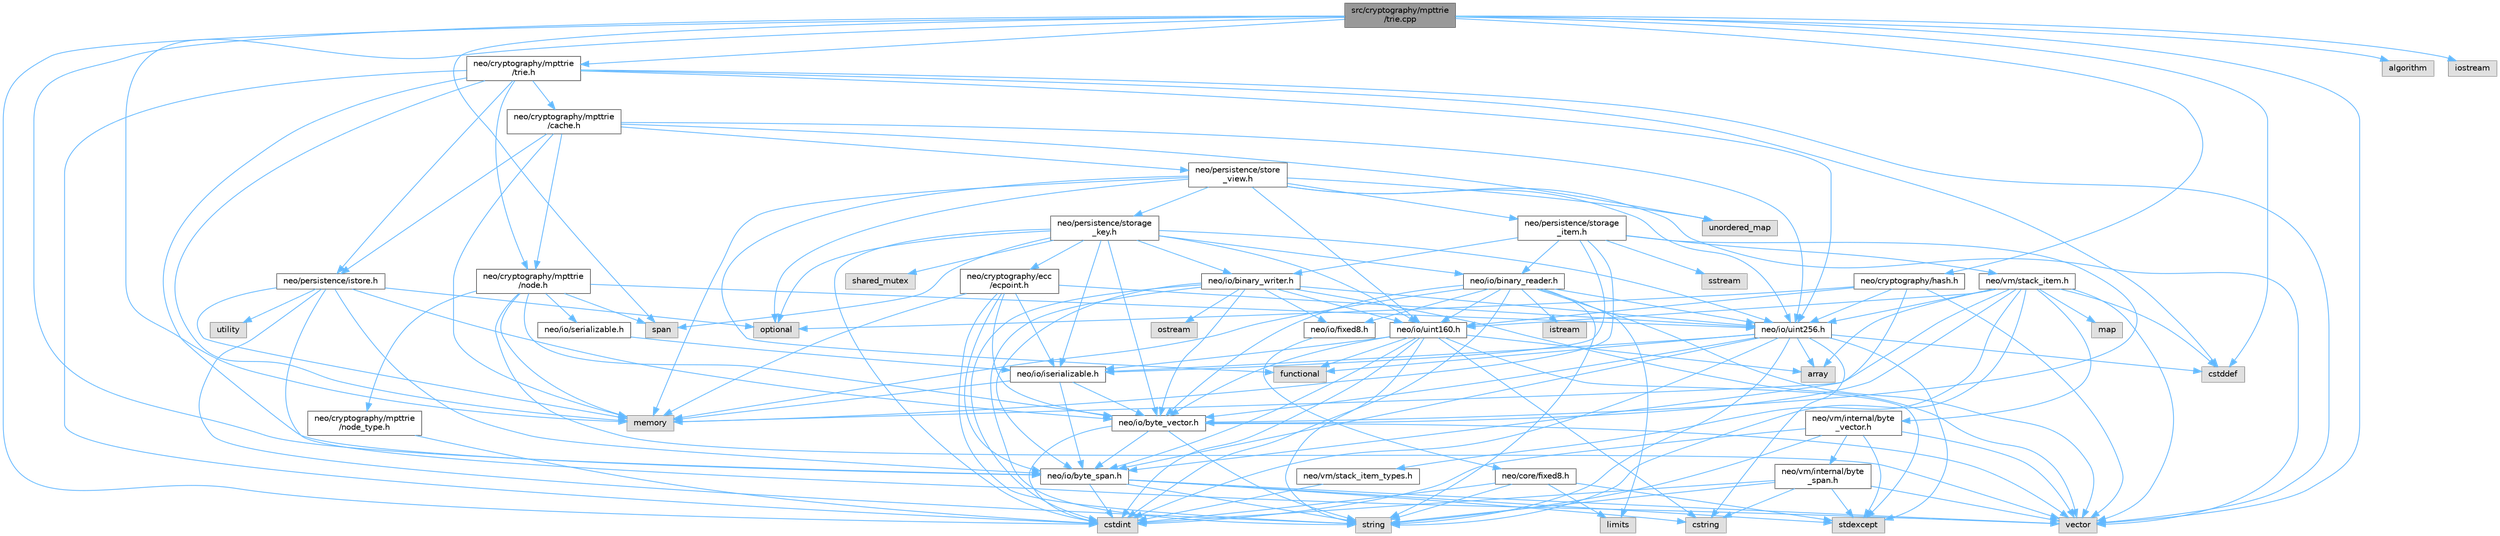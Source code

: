 digraph "src/cryptography/mpttrie/trie.cpp"
{
 // LATEX_PDF_SIZE
  bgcolor="transparent";
  edge [fontname=Helvetica,fontsize=10,labelfontname=Helvetica,labelfontsize=10];
  node [fontname=Helvetica,fontsize=10,shape=box,height=0.2,width=0.4];
  Node1 [id="Node000001",label="src/cryptography/mpttrie\l/trie.cpp",height=0.2,width=0.4,color="gray40", fillcolor="grey60", style="filled", fontcolor="black",tooltip=" "];
  Node1 -> Node2 [id="edge1_Node000001_Node000002",color="steelblue1",style="solid",tooltip=" "];
  Node2 [id="Node000002",label="neo/cryptography/hash.h",height=0.2,width=0.4,color="grey40", fillcolor="white", style="filled",URL="$hash_8h.html",tooltip=" "];
  Node2 -> Node3 [id="edge2_Node000002_Node000003",color="steelblue1",style="solid",tooltip=" "];
  Node3 [id="Node000003",label="neo/io/byte_span.h",height=0.2,width=0.4,color="grey40", fillcolor="white", style="filled",URL="$io_2byte__span_8h.html",tooltip=" "];
  Node3 -> Node4 [id="edge3_Node000003_Node000004",color="steelblue1",style="solid",tooltip=" "];
  Node4 [id="Node000004",label="cstdint",height=0.2,width=0.4,color="grey60", fillcolor="#E0E0E0", style="filled",tooltip=" "];
  Node3 -> Node5 [id="edge4_Node000003_Node000005",color="steelblue1",style="solid",tooltip=" "];
  Node5 [id="Node000005",label="cstring",height=0.2,width=0.4,color="grey60", fillcolor="#E0E0E0", style="filled",tooltip=" "];
  Node3 -> Node6 [id="edge5_Node000003_Node000006",color="steelblue1",style="solid",tooltip=" "];
  Node6 [id="Node000006",label="stdexcept",height=0.2,width=0.4,color="grey60", fillcolor="#E0E0E0", style="filled",tooltip=" "];
  Node3 -> Node7 [id="edge6_Node000003_Node000007",color="steelblue1",style="solid",tooltip=" "];
  Node7 [id="Node000007",label="string",height=0.2,width=0.4,color="grey60", fillcolor="#E0E0E0", style="filled",tooltip=" "];
  Node3 -> Node8 [id="edge7_Node000003_Node000008",color="steelblue1",style="solid",tooltip=" "];
  Node8 [id="Node000008",label="vector",height=0.2,width=0.4,color="grey60", fillcolor="#E0E0E0", style="filled",tooltip=" "];
  Node2 -> Node9 [id="edge8_Node000002_Node000009",color="steelblue1",style="solid",tooltip=" "];
  Node9 [id="Node000009",label="neo/io/uint160.h",height=0.2,width=0.4,color="grey40", fillcolor="white", style="filled",URL="$uint160_8h.html",tooltip=" "];
  Node9 -> Node3 [id="edge9_Node000009_Node000003",color="steelblue1",style="solid",tooltip=" "];
  Node9 -> Node10 [id="edge10_Node000009_Node000010",color="steelblue1",style="solid",tooltip=" "];
  Node10 [id="Node000010",label="neo/io/byte_vector.h",height=0.2,width=0.4,color="grey40", fillcolor="white", style="filled",URL="$io_2byte__vector_8h.html",tooltip=" "];
  Node10 -> Node3 [id="edge11_Node000010_Node000003",color="steelblue1",style="solid",tooltip=" "];
  Node10 -> Node4 [id="edge12_Node000010_Node000004",color="steelblue1",style="solid",tooltip=" "];
  Node10 -> Node7 [id="edge13_Node000010_Node000007",color="steelblue1",style="solid",tooltip=" "];
  Node10 -> Node8 [id="edge14_Node000010_Node000008",color="steelblue1",style="solid",tooltip=" "];
  Node9 -> Node11 [id="edge15_Node000009_Node000011",color="steelblue1",style="solid",tooltip=" "];
  Node11 [id="Node000011",label="neo/io/iserializable.h",height=0.2,width=0.4,color="grey40", fillcolor="white", style="filled",URL="$iserializable_8h.html",tooltip=" "];
  Node11 -> Node3 [id="edge16_Node000011_Node000003",color="steelblue1",style="solid",tooltip=" "];
  Node11 -> Node10 [id="edge17_Node000011_Node000010",color="steelblue1",style="solid",tooltip=" "];
  Node11 -> Node12 [id="edge18_Node000011_Node000012",color="steelblue1",style="solid",tooltip=" "];
  Node12 [id="Node000012",label="memory",height=0.2,width=0.4,color="grey60", fillcolor="#E0E0E0", style="filled",tooltip=" "];
  Node9 -> Node13 [id="edge19_Node000009_Node000013",color="steelblue1",style="solid",tooltip=" "];
  Node13 [id="Node000013",label="array",height=0.2,width=0.4,color="grey60", fillcolor="#E0E0E0", style="filled",tooltip=" "];
  Node9 -> Node4 [id="edge20_Node000009_Node000004",color="steelblue1",style="solid",tooltip=" "];
  Node9 -> Node5 [id="edge21_Node000009_Node000005",color="steelblue1",style="solid",tooltip=" "];
  Node9 -> Node14 [id="edge22_Node000009_Node000014",color="steelblue1",style="solid",tooltip=" "];
  Node14 [id="Node000014",label="functional",height=0.2,width=0.4,color="grey60", fillcolor="#E0E0E0", style="filled",tooltip=" "];
  Node9 -> Node6 [id="edge23_Node000009_Node000006",color="steelblue1",style="solid",tooltip=" "];
  Node9 -> Node7 [id="edge24_Node000009_Node000007",color="steelblue1",style="solid",tooltip=" "];
  Node2 -> Node15 [id="edge25_Node000002_Node000015",color="steelblue1",style="solid",tooltip=" "];
  Node15 [id="Node000015",label="neo/io/uint256.h",height=0.2,width=0.4,color="grey40", fillcolor="white", style="filled",URL="$uint256_8h.html",tooltip=" "];
  Node15 -> Node3 [id="edge26_Node000015_Node000003",color="steelblue1",style="solid",tooltip=" "];
  Node15 -> Node10 [id="edge27_Node000015_Node000010",color="steelblue1",style="solid",tooltip=" "];
  Node15 -> Node11 [id="edge28_Node000015_Node000011",color="steelblue1",style="solid",tooltip=" "];
  Node15 -> Node13 [id="edge29_Node000015_Node000013",color="steelblue1",style="solid",tooltip=" "];
  Node15 -> Node16 [id="edge30_Node000015_Node000016",color="steelblue1",style="solid",tooltip=" "];
  Node16 [id="Node000016",label="cstddef",height=0.2,width=0.4,color="grey60", fillcolor="#E0E0E0", style="filled",tooltip=" "];
  Node15 -> Node4 [id="edge31_Node000015_Node000004",color="steelblue1",style="solid",tooltip=" "];
  Node15 -> Node5 [id="edge32_Node000015_Node000005",color="steelblue1",style="solid",tooltip=" "];
  Node15 -> Node14 [id="edge33_Node000015_Node000014",color="steelblue1",style="solid",tooltip=" "];
  Node15 -> Node6 [id="edge34_Node000015_Node000006",color="steelblue1",style="solid",tooltip=" "];
  Node15 -> Node7 [id="edge35_Node000015_Node000007",color="steelblue1",style="solid",tooltip=" "];
  Node2 -> Node17 [id="edge36_Node000002_Node000017",color="steelblue1",style="solid",tooltip=" "];
  Node17 [id="Node000017",label="optional",height=0.2,width=0.4,color="grey60", fillcolor="#E0E0E0", style="filled",tooltip=" "];
  Node2 -> Node8 [id="edge37_Node000002_Node000008",color="steelblue1",style="solid",tooltip=" "];
  Node1 -> Node18 [id="edge38_Node000001_Node000018",color="steelblue1",style="solid",tooltip=" "];
  Node18 [id="Node000018",label="neo/cryptography/mpttrie\l/trie.h",height=0.2,width=0.4,color="grey40", fillcolor="white", style="filled",URL="$trie_8h.html",tooltip=" "];
  Node18 -> Node19 [id="edge39_Node000018_Node000019",color="steelblue1",style="solid",tooltip=" "];
  Node19 [id="Node000019",label="neo/cryptography/mpttrie\l/cache.h",height=0.2,width=0.4,color="grey40", fillcolor="white", style="filled",URL="$cryptography_2mpttrie_2cache_8h.html",tooltip=" "];
  Node19 -> Node20 [id="edge40_Node000019_Node000020",color="steelblue1",style="solid",tooltip=" "];
  Node20 [id="Node000020",label="neo/cryptography/mpttrie\l/node.h",height=0.2,width=0.4,color="grey40", fillcolor="white", style="filled",URL="$node_8h.html",tooltip=" "];
  Node20 -> Node21 [id="edge41_Node000020_Node000021",color="steelblue1",style="solid",tooltip=" "];
  Node21 [id="Node000021",label="neo/cryptography/mpttrie\l/node_type.h",height=0.2,width=0.4,color="grey40", fillcolor="white", style="filled",URL="$node__type_8h.html",tooltip=" "];
  Node21 -> Node4 [id="edge42_Node000021_Node000004",color="steelblue1",style="solid",tooltip=" "];
  Node20 -> Node10 [id="edge43_Node000020_Node000010",color="steelblue1",style="solid",tooltip=" "];
  Node20 -> Node22 [id="edge44_Node000020_Node000022",color="steelblue1",style="solid",tooltip=" "];
  Node22 [id="Node000022",label="neo/io/serializable.h",height=0.2,width=0.4,color="grey40", fillcolor="white", style="filled",URL="$serializable_8h.html",tooltip=" "];
  Node22 -> Node11 [id="edge45_Node000022_Node000011",color="steelblue1",style="solid",tooltip=" "];
  Node20 -> Node15 [id="edge46_Node000020_Node000015",color="steelblue1",style="solid",tooltip=" "];
  Node20 -> Node12 [id="edge47_Node000020_Node000012",color="steelblue1",style="solid",tooltip=" "];
  Node20 -> Node23 [id="edge48_Node000020_Node000023",color="steelblue1",style="solid",tooltip=" "];
  Node23 [id="Node000023",label="span",height=0.2,width=0.4,color="grey60", fillcolor="#E0E0E0", style="filled",tooltip=" "];
  Node20 -> Node8 [id="edge49_Node000020_Node000008",color="steelblue1",style="solid",tooltip=" "];
  Node19 -> Node15 [id="edge50_Node000019_Node000015",color="steelblue1",style="solid",tooltip=" "];
  Node19 -> Node24 [id="edge51_Node000019_Node000024",color="steelblue1",style="solid",tooltip=" "];
  Node24 [id="Node000024",label="neo/persistence/istore.h",height=0.2,width=0.4,color="grey40", fillcolor="white", style="filled",URL="$istore_8h.html",tooltip=" "];
  Node24 -> Node3 [id="edge52_Node000024_Node000003",color="steelblue1",style="solid",tooltip=" "];
  Node24 -> Node10 [id="edge53_Node000024_Node000010",color="steelblue1",style="solid",tooltip=" "];
  Node24 -> Node12 [id="edge54_Node000024_Node000012",color="steelblue1",style="solid",tooltip=" "];
  Node24 -> Node17 [id="edge55_Node000024_Node000017",color="steelblue1",style="solid",tooltip=" "];
  Node24 -> Node7 [id="edge56_Node000024_Node000007",color="steelblue1",style="solid",tooltip=" "];
  Node24 -> Node25 [id="edge57_Node000024_Node000025",color="steelblue1",style="solid",tooltip=" "];
  Node25 [id="Node000025",label="utility",height=0.2,width=0.4,color="grey60", fillcolor="#E0E0E0", style="filled",tooltip=" "];
  Node24 -> Node8 [id="edge58_Node000024_Node000008",color="steelblue1",style="solid",tooltip=" "];
  Node19 -> Node26 [id="edge59_Node000019_Node000026",color="steelblue1",style="solid",tooltip=" "];
  Node26 [id="Node000026",label="neo/persistence/store\l_view.h",height=0.2,width=0.4,color="grey40", fillcolor="white", style="filled",URL="$store__view_8h.html",tooltip=" "];
  Node26 -> Node9 [id="edge60_Node000026_Node000009",color="steelblue1",style="solid",tooltip=" "];
  Node26 -> Node15 [id="edge61_Node000026_Node000015",color="steelblue1",style="solid",tooltip=" "];
  Node26 -> Node27 [id="edge62_Node000026_Node000027",color="steelblue1",style="solid",tooltip=" "];
  Node27 [id="Node000027",label="neo/persistence/storage\l_item.h",height=0.2,width=0.4,color="grey40", fillcolor="white", style="filled",URL="$persistence_2storage__item_8h.html",tooltip=" "];
  Node27 -> Node28 [id="edge63_Node000027_Node000028",color="steelblue1",style="solid",tooltip=" "];
  Node28 [id="Node000028",label="neo/io/binary_reader.h",height=0.2,width=0.4,color="grey40", fillcolor="white", style="filled",URL="$binary__reader_8h.html",tooltip=" "];
  Node28 -> Node10 [id="edge64_Node000028_Node000010",color="steelblue1",style="solid",tooltip=" "];
  Node28 -> Node29 [id="edge65_Node000028_Node000029",color="steelblue1",style="solid",tooltip=" "];
  Node29 [id="Node000029",label="neo/io/fixed8.h",height=0.2,width=0.4,color="grey40", fillcolor="white", style="filled",URL="$io_2fixed8_8h.html",tooltip=" "];
  Node29 -> Node30 [id="edge66_Node000029_Node000030",color="steelblue1",style="solid",tooltip=" "];
  Node30 [id="Node000030",label="neo/core/fixed8.h",height=0.2,width=0.4,color="grey40", fillcolor="white", style="filled",URL="$core_2fixed8_8h.html",tooltip=" "];
  Node30 -> Node4 [id="edge67_Node000030_Node000004",color="steelblue1",style="solid",tooltip=" "];
  Node30 -> Node31 [id="edge68_Node000030_Node000031",color="steelblue1",style="solid",tooltip=" "];
  Node31 [id="Node000031",label="limits",height=0.2,width=0.4,color="grey60", fillcolor="#E0E0E0", style="filled",tooltip=" "];
  Node30 -> Node6 [id="edge69_Node000030_Node000006",color="steelblue1",style="solid",tooltip=" "];
  Node30 -> Node7 [id="edge70_Node000030_Node000007",color="steelblue1",style="solid",tooltip=" "];
  Node28 -> Node9 [id="edge71_Node000028_Node000009",color="steelblue1",style="solid",tooltip=" "];
  Node28 -> Node15 [id="edge72_Node000028_Node000015",color="steelblue1",style="solid",tooltip=" "];
  Node28 -> Node4 [id="edge73_Node000028_Node000004",color="steelblue1",style="solid",tooltip=" "];
  Node28 -> Node32 [id="edge74_Node000028_Node000032",color="steelblue1",style="solid",tooltip=" "];
  Node32 [id="Node000032",label="istream",height=0.2,width=0.4,color="grey60", fillcolor="#E0E0E0", style="filled",tooltip=" "];
  Node28 -> Node31 [id="edge75_Node000028_Node000031",color="steelblue1",style="solid",tooltip=" "];
  Node28 -> Node12 [id="edge76_Node000028_Node000012",color="steelblue1",style="solid",tooltip=" "];
  Node28 -> Node7 [id="edge77_Node000028_Node000007",color="steelblue1",style="solid",tooltip=" "];
  Node28 -> Node8 [id="edge78_Node000028_Node000008",color="steelblue1",style="solid",tooltip=" "];
  Node27 -> Node33 [id="edge79_Node000027_Node000033",color="steelblue1",style="solid",tooltip=" "];
  Node33 [id="Node000033",label="neo/io/binary_writer.h",height=0.2,width=0.4,color="grey40", fillcolor="white", style="filled",URL="$binary__writer_8h.html",tooltip=" "];
  Node33 -> Node3 [id="edge80_Node000033_Node000003",color="steelblue1",style="solid",tooltip=" "];
  Node33 -> Node10 [id="edge81_Node000033_Node000010",color="steelblue1",style="solid",tooltip=" "];
  Node33 -> Node29 [id="edge82_Node000033_Node000029",color="steelblue1",style="solid",tooltip=" "];
  Node33 -> Node9 [id="edge83_Node000033_Node000009",color="steelblue1",style="solid",tooltip=" "];
  Node33 -> Node15 [id="edge84_Node000033_Node000015",color="steelblue1",style="solid",tooltip=" "];
  Node33 -> Node4 [id="edge85_Node000033_Node000004",color="steelblue1",style="solid",tooltip=" "];
  Node33 -> Node34 [id="edge86_Node000033_Node000034",color="steelblue1",style="solid",tooltip=" "];
  Node34 [id="Node000034",label="ostream",height=0.2,width=0.4,color="grey60", fillcolor="#E0E0E0", style="filled",tooltip=" "];
  Node33 -> Node7 [id="edge87_Node000033_Node000007",color="steelblue1",style="solid",tooltip=" "];
  Node33 -> Node8 [id="edge88_Node000033_Node000008",color="steelblue1",style="solid",tooltip=" "];
  Node27 -> Node10 [id="edge89_Node000027_Node000010",color="steelblue1",style="solid",tooltip=" "];
  Node27 -> Node11 [id="edge90_Node000027_Node000011",color="steelblue1",style="solid",tooltip=" "];
  Node27 -> Node35 [id="edge91_Node000027_Node000035",color="steelblue1",style="solid",tooltip=" "];
  Node35 [id="Node000035",label="neo/vm/stack_item.h",height=0.2,width=0.4,color="grey40", fillcolor="white", style="filled",URL="$stack__item_8h.html",tooltip=" "];
  Node35 -> Node10 [id="edge92_Node000035_Node000010",color="steelblue1",style="solid",tooltip=" "];
  Node35 -> Node9 [id="edge93_Node000035_Node000009",color="steelblue1",style="solid",tooltip=" "];
  Node35 -> Node15 [id="edge94_Node000035_Node000015",color="steelblue1",style="solid",tooltip=" "];
  Node35 -> Node36 [id="edge95_Node000035_Node000036",color="steelblue1",style="solid",tooltip=" "];
  Node36 [id="Node000036",label="neo/vm/internal/byte\l_vector.h",height=0.2,width=0.4,color="grey40", fillcolor="white", style="filled",URL="$vm_2internal_2byte__vector_8h.html",tooltip=" "];
  Node36 -> Node37 [id="edge96_Node000036_Node000037",color="steelblue1",style="solid",tooltip=" "];
  Node37 [id="Node000037",label="neo/vm/internal/byte\l_span.h",height=0.2,width=0.4,color="grey40", fillcolor="white", style="filled",URL="$vm_2internal_2byte__span_8h.html",tooltip=" "];
  Node37 -> Node4 [id="edge97_Node000037_Node000004",color="steelblue1",style="solid",tooltip=" "];
  Node37 -> Node5 [id="edge98_Node000037_Node000005",color="steelblue1",style="solid",tooltip=" "];
  Node37 -> Node6 [id="edge99_Node000037_Node000006",color="steelblue1",style="solid",tooltip=" "];
  Node37 -> Node7 [id="edge100_Node000037_Node000007",color="steelblue1",style="solid",tooltip=" "];
  Node37 -> Node8 [id="edge101_Node000037_Node000008",color="steelblue1",style="solid",tooltip=" "];
  Node36 -> Node4 [id="edge102_Node000036_Node000004",color="steelblue1",style="solid",tooltip=" "];
  Node36 -> Node6 [id="edge103_Node000036_Node000006",color="steelblue1",style="solid",tooltip=" "];
  Node36 -> Node7 [id="edge104_Node000036_Node000007",color="steelblue1",style="solid",tooltip=" "];
  Node36 -> Node8 [id="edge105_Node000036_Node000008",color="steelblue1",style="solid",tooltip=" "];
  Node35 -> Node38 [id="edge106_Node000035_Node000038",color="steelblue1",style="solid",tooltip=" "];
  Node38 [id="Node000038",label="neo/vm/stack_item_types.h",height=0.2,width=0.4,color="grey40", fillcolor="white", style="filled",URL="$stack__item__types_8h.html",tooltip=" "];
  Node38 -> Node4 [id="edge107_Node000038_Node000004",color="steelblue1",style="solid",tooltip=" "];
  Node35 -> Node13 [id="edge108_Node000035_Node000013",color="steelblue1",style="solid",tooltip=" "];
  Node35 -> Node16 [id="edge109_Node000035_Node000016",color="steelblue1",style="solid",tooltip=" "];
  Node35 -> Node39 [id="edge110_Node000035_Node000039",color="steelblue1",style="solid",tooltip=" "];
  Node39 [id="Node000039",label="map",height=0.2,width=0.4,color="grey60", fillcolor="#E0E0E0", style="filled",tooltip=" "];
  Node35 -> Node12 [id="edge111_Node000035_Node000012",color="steelblue1",style="solid",tooltip=" "];
  Node35 -> Node7 [id="edge112_Node000035_Node000007",color="steelblue1",style="solid",tooltip=" "];
  Node35 -> Node8 [id="edge113_Node000035_Node000008",color="steelblue1",style="solid",tooltip=" "];
  Node27 -> Node12 [id="edge114_Node000027_Node000012",color="steelblue1",style="solid",tooltip=" "];
  Node27 -> Node40 [id="edge115_Node000027_Node000040",color="steelblue1",style="solid",tooltip=" "];
  Node40 [id="Node000040",label="sstream",height=0.2,width=0.4,color="grey60", fillcolor="#E0E0E0", style="filled",tooltip=" "];
  Node26 -> Node41 [id="edge116_Node000026_Node000041",color="steelblue1",style="solid",tooltip=" "];
  Node41 [id="Node000041",label="neo/persistence/storage\l_key.h",height=0.2,width=0.4,color="grey40", fillcolor="white", style="filled",URL="$persistence_2storage__key_8h.html",tooltip=" "];
  Node41 -> Node42 [id="edge117_Node000041_Node000042",color="steelblue1",style="solid",tooltip=" "];
  Node42 [id="Node000042",label="neo/cryptography/ecc\l/ecpoint.h",height=0.2,width=0.4,color="grey40", fillcolor="white", style="filled",URL="$ecpoint_8h.html",tooltip=" "];
  Node42 -> Node3 [id="edge118_Node000042_Node000003",color="steelblue1",style="solid",tooltip=" "];
  Node42 -> Node10 [id="edge119_Node000042_Node000010",color="steelblue1",style="solid",tooltip=" "];
  Node42 -> Node11 [id="edge120_Node000042_Node000011",color="steelblue1",style="solid",tooltip=" "];
  Node42 -> Node15 [id="edge121_Node000042_Node000015",color="steelblue1",style="solid",tooltip=" "];
  Node42 -> Node12 [id="edge122_Node000042_Node000012",color="steelblue1",style="solid",tooltip=" "];
  Node42 -> Node7 [id="edge123_Node000042_Node000007",color="steelblue1",style="solid",tooltip=" "];
  Node41 -> Node28 [id="edge124_Node000041_Node000028",color="steelblue1",style="solid",tooltip=" "];
  Node41 -> Node33 [id="edge125_Node000041_Node000033",color="steelblue1",style="solid",tooltip=" "];
  Node41 -> Node10 [id="edge126_Node000041_Node000010",color="steelblue1",style="solid",tooltip=" "];
  Node41 -> Node11 [id="edge127_Node000041_Node000011",color="steelblue1",style="solid",tooltip=" "];
  Node41 -> Node9 [id="edge128_Node000041_Node000009",color="steelblue1",style="solid",tooltip=" "];
  Node41 -> Node15 [id="edge129_Node000041_Node000015",color="steelblue1",style="solid",tooltip=" "];
  Node41 -> Node4 [id="edge130_Node000041_Node000004",color="steelblue1",style="solid",tooltip=" "];
  Node41 -> Node17 [id="edge131_Node000041_Node000017",color="steelblue1",style="solid",tooltip=" "];
  Node41 -> Node43 [id="edge132_Node000041_Node000043",color="steelblue1",style="solid",tooltip=" "];
  Node43 [id="Node000043",label="shared_mutex",height=0.2,width=0.4,color="grey60", fillcolor="#E0E0E0", style="filled",tooltip=" "];
  Node41 -> Node23 [id="edge133_Node000041_Node000023",color="steelblue1",style="solid",tooltip=" "];
  Node26 -> Node14 [id="edge134_Node000026_Node000014",color="steelblue1",style="solid",tooltip=" "];
  Node26 -> Node12 [id="edge135_Node000026_Node000012",color="steelblue1",style="solid",tooltip=" "];
  Node26 -> Node17 [id="edge136_Node000026_Node000017",color="steelblue1",style="solid",tooltip=" "];
  Node26 -> Node44 [id="edge137_Node000026_Node000044",color="steelblue1",style="solid",tooltip=" "];
  Node44 [id="Node000044",label="unordered_map",height=0.2,width=0.4,color="grey60", fillcolor="#E0E0E0", style="filled",tooltip=" "];
  Node26 -> Node8 [id="edge138_Node000026_Node000008",color="steelblue1",style="solid",tooltip=" "];
  Node19 -> Node12 [id="edge139_Node000019_Node000012",color="steelblue1",style="solid",tooltip=" "];
  Node19 -> Node44 [id="edge140_Node000019_Node000044",color="steelblue1",style="solid",tooltip=" "];
  Node18 -> Node20 [id="edge141_Node000018_Node000020",color="steelblue1",style="solid",tooltip=" "];
  Node18 -> Node3 [id="edge142_Node000018_Node000003",color="steelblue1",style="solid",tooltip=" "];
  Node18 -> Node15 [id="edge143_Node000018_Node000015",color="steelblue1",style="solid",tooltip=" "];
  Node18 -> Node24 [id="edge144_Node000018_Node000024",color="steelblue1",style="solid",tooltip=" "];
  Node18 -> Node16 [id="edge145_Node000018_Node000016",color="steelblue1",style="solid",tooltip=" "];
  Node18 -> Node4 [id="edge146_Node000018_Node000004",color="steelblue1",style="solid",tooltip=" "];
  Node18 -> Node12 [id="edge147_Node000018_Node000012",color="steelblue1",style="solid",tooltip=" "];
  Node18 -> Node8 [id="edge148_Node000018_Node000008",color="steelblue1",style="solid",tooltip=" "];
  Node1 -> Node3 [id="edge149_Node000001_Node000003",color="steelblue1",style="solid",tooltip=" "];
  Node1 -> Node45 [id="edge150_Node000001_Node000045",color="steelblue1",style="solid",tooltip=" "];
  Node45 [id="Node000045",label="algorithm",height=0.2,width=0.4,color="grey60", fillcolor="#E0E0E0", style="filled",tooltip=" "];
  Node1 -> Node16 [id="edge151_Node000001_Node000016",color="steelblue1",style="solid",tooltip=" "];
  Node1 -> Node4 [id="edge152_Node000001_Node000004",color="steelblue1",style="solid",tooltip=" "];
  Node1 -> Node46 [id="edge153_Node000001_Node000046",color="steelblue1",style="solid",tooltip=" "];
  Node46 [id="Node000046",label="iostream",height=0.2,width=0.4,color="grey60", fillcolor="#E0E0E0", style="filled",tooltip=" "];
  Node1 -> Node12 [id="edge154_Node000001_Node000012",color="steelblue1",style="solid",tooltip=" "];
  Node1 -> Node23 [id="edge155_Node000001_Node000023",color="steelblue1",style="solid",tooltip=" "];
  Node1 -> Node8 [id="edge156_Node000001_Node000008",color="steelblue1",style="solid",tooltip=" "];
}
